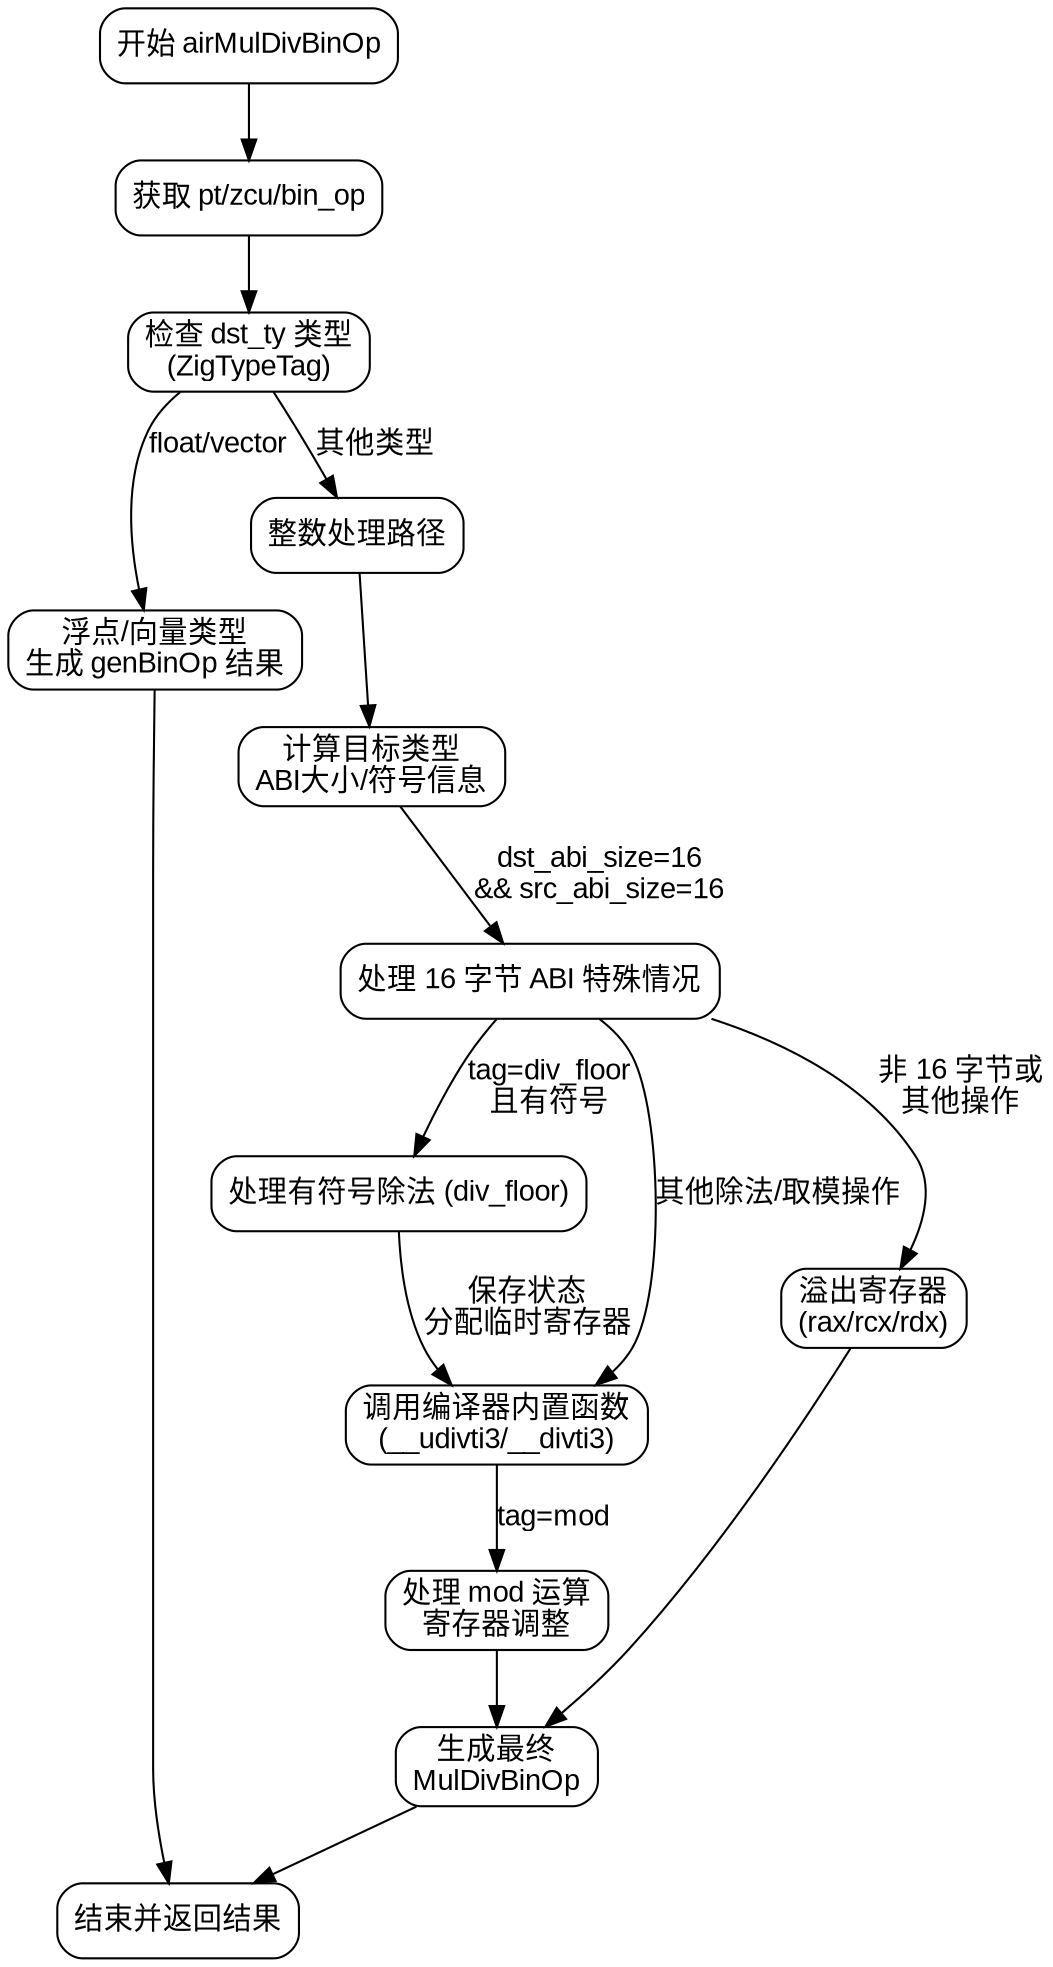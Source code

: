
digraph flowchart {
    node [shape=rectangle, style="rounded", fontname="Arial"];
    edge [fontname="Arial"];

    start [label="开始 airMulDivBinOp"];
    get_pt_zcu [label="获取 pt/zcu/bin_op"];
    check_dst_type [label="检查 dst_ty 类型\n(ZigTypeTag)"];
    float_vector_case [label="浮点/向量类型\n生成 genBinOp 结果"];
    integer_case [label="整数处理路径"];
    calc_dst_info [label="计算目标类型\nABI大小/符号信息"];
    handle_16byte_abi [label="处理 16 字节 ABI 特殊情况"];
    signed_div_floor [label="处理有符号除法 (div_floor)"];
    call_compiler_rt [label="调用编译器内置函数\n(__udivti3/__divti3)"];
    handle_mod [label="处理 mod 运算\n寄存器调整"];
    spill_registers [label="溢出寄存器\n(rax/rcx/rdx)"];
    gen_muldiv [label="生成最终\nMulDivBinOp"];
    finish [label="结束并返回结果"];

    start -> get_pt_zcu;
    get_pt_zcu -> check_dst_type;

    check_dst_type -> float_vector_case [label="float/vector"];
    check_dst_type -> integer_case [label="其他类型"];

    integer_case -> calc_dst_info;
    calc_dst_info -> handle_16byte_abi [label="dst_abi_size=16\n&& src_abi_size=16"];
    handle_16byte_abi -> signed_div_floor [label="tag=div_floor\n且有符号"];
    signed_div_floor -> call_compiler_rt [label="保存状态\n分配临时寄存器"];
    
    handle_16byte_abi -> call_compiler_rt [label="其他除法/取模操作"];
    call_compiler_rt -> handle_mod [label="tag=mod"];
    handle_mod -> gen_muldiv;
    
    handle_16byte_abi -> spill_registers [label="非 16 字节或\n其他操作"];
    spill_registers -> gen_muldiv;
    
    gen_muldiv -> finish;
    float_vector_case -> finish;
}
